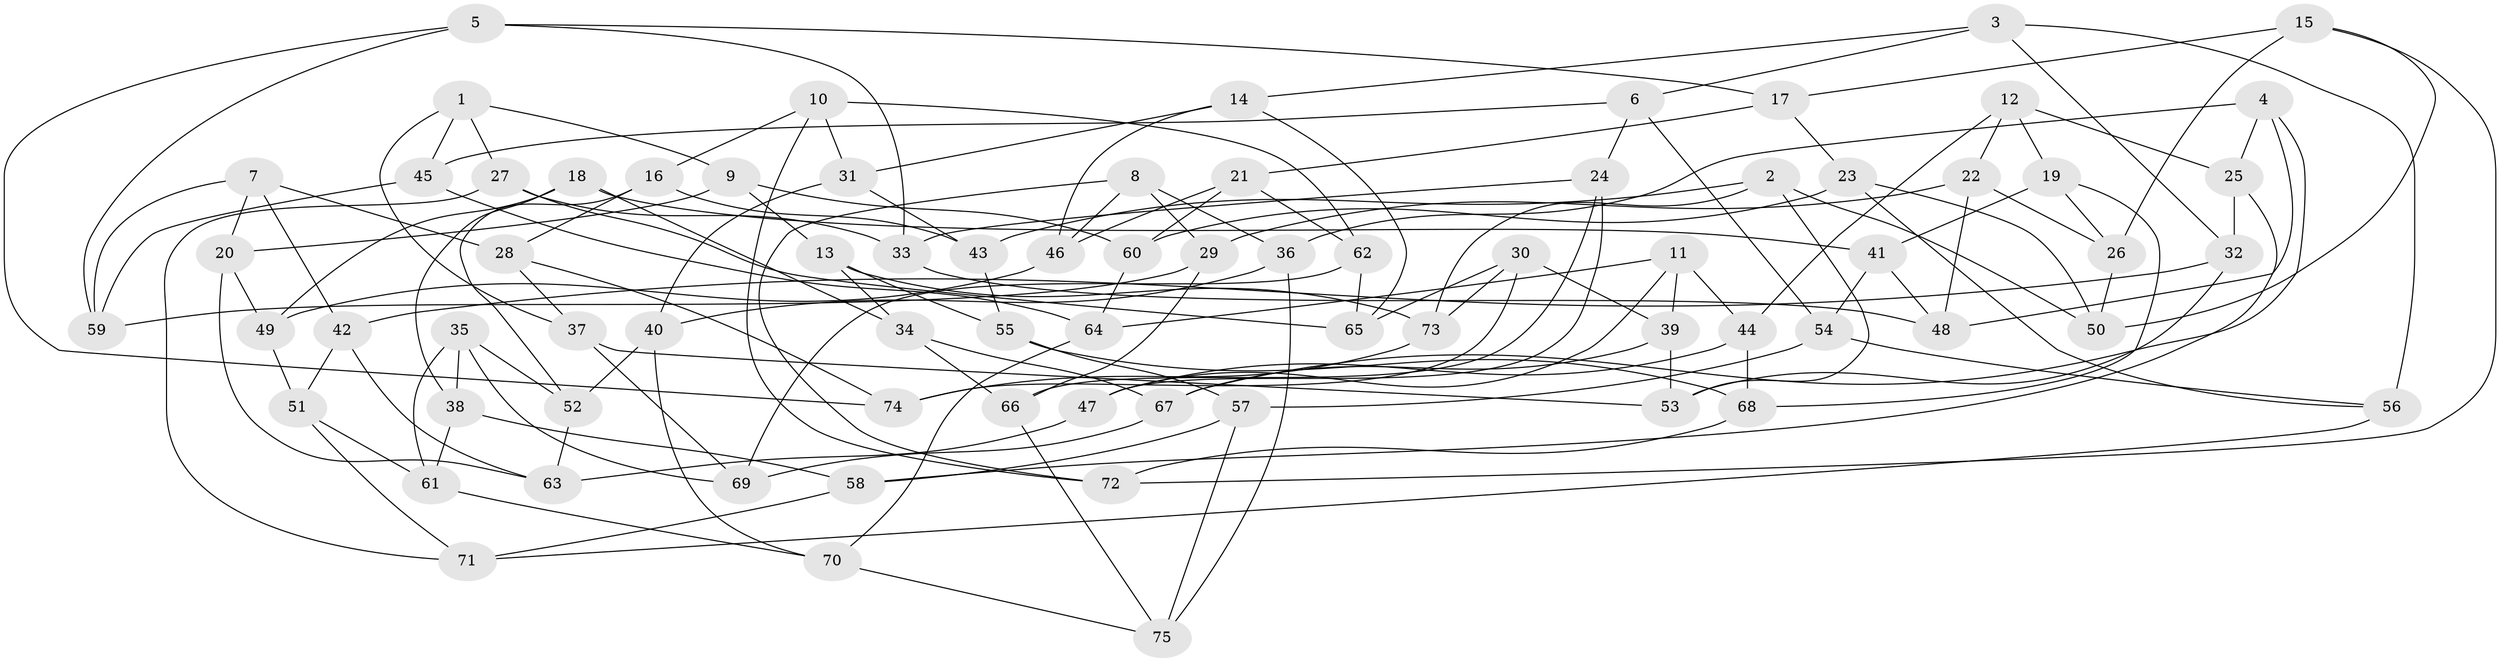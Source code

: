 // coarse degree distribution, {6: 0.5581395348837209, 4: 0.3023255813953488, 5: 0.13953488372093023}
// Generated by graph-tools (version 1.1) at 2025/24/03/03/25 07:24:24]
// undirected, 75 vertices, 150 edges
graph export_dot {
graph [start="1"]
  node [color=gray90,style=filled];
  1;
  2;
  3;
  4;
  5;
  6;
  7;
  8;
  9;
  10;
  11;
  12;
  13;
  14;
  15;
  16;
  17;
  18;
  19;
  20;
  21;
  22;
  23;
  24;
  25;
  26;
  27;
  28;
  29;
  30;
  31;
  32;
  33;
  34;
  35;
  36;
  37;
  38;
  39;
  40;
  41;
  42;
  43;
  44;
  45;
  46;
  47;
  48;
  49;
  50;
  51;
  52;
  53;
  54;
  55;
  56;
  57;
  58;
  59;
  60;
  61;
  62;
  63;
  64;
  65;
  66;
  67;
  68;
  69;
  70;
  71;
  72;
  73;
  74;
  75;
  1 -- 27;
  1 -- 45;
  1 -- 9;
  1 -- 37;
  2 -- 50;
  2 -- 73;
  2 -- 43;
  2 -- 53;
  3 -- 32;
  3 -- 14;
  3 -- 56;
  3 -- 6;
  4 -- 67;
  4 -- 25;
  4 -- 36;
  4 -- 48;
  5 -- 17;
  5 -- 74;
  5 -- 33;
  5 -- 59;
  6 -- 24;
  6 -- 54;
  6 -- 45;
  7 -- 42;
  7 -- 59;
  7 -- 20;
  7 -- 28;
  8 -- 29;
  8 -- 36;
  8 -- 72;
  8 -- 46;
  9 -- 60;
  9 -- 13;
  9 -- 20;
  10 -- 72;
  10 -- 31;
  10 -- 62;
  10 -- 16;
  11 -- 39;
  11 -- 44;
  11 -- 47;
  11 -- 64;
  12 -- 22;
  12 -- 19;
  12 -- 44;
  12 -- 25;
  13 -- 73;
  13 -- 55;
  13 -- 34;
  14 -- 65;
  14 -- 31;
  14 -- 46;
  15 -- 26;
  15 -- 50;
  15 -- 17;
  15 -- 72;
  16 -- 52;
  16 -- 28;
  16 -- 43;
  17 -- 23;
  17 -- 21;
  18 -- 38;
  18 -- 34;
  18 -- 41;
  18 -- 49;
  19 -- 41;
  19 -- 68;
  19 -- 26;
  20 -- 63;
  20 -- 49;
  21 -- 60;
  21 -- 46;
  21 -- 62;
  22 -- 48;
  22 -- 26;
  22 -- 29;
  23 -- 60;
  23 -- 50;
  23 -- 56;
  24 -- 47;
  24 -- 66;
  24 -- 33;
  25 -- 32;
  25 -- 58;
  26 -- 50;
  27 -- 33;
  27 -- 65;
  27 -- 71;
  28 -- 74;
  28 -- 37;
  29 -- 66;
  29 -- 59;
  30 -- 73;
  30 -- 39;
  30 -- 65;
  30 -- 74;
  31 -- 43;
  31 -- 40;
  32 -- 42;
  32 -- 53;
  33 -- 48;
  34 -- 67;
  34 -- 66;
  35 -- 52;
  35 -- 69;
  35 -- 61;
  35 -- 38;
  36 -- 75;
  36 -- 40;
  37 -- 53;
  37 -- 69;
  38 -- 61;
  38 -- 58;
  39 -- 67;
  39 -- 53;
  40 -- 70;
  40 -- 52;
  41 -- 54;
  41 -- 48;
  42 -- 51;
  42 -- 63;
  43 -- 55;
  44 -- 68;
  44 -- 47;
  45 -- 64;
  45 -- 59;
  46 -- 49;
  47 -- 63;
  49 -- 51;
  51 -- 71;
  51 -- 61;
  52 -- 63;
  54 -- 57;
  54 -- 56;
  55 -- 68;
  55 -- 57;
  56 -- 71;
  57 -- 58;
  57 -- 75;
  58 -- 71;
  60 -- 64;
  61 -- 70;
  62 -- 65;
  62 -- 69;
  64 -- 70;
  66 -- 75;
  67 -- 69;
  68 -- 72;
  70 -- 75;
  73 -- 74;
}
